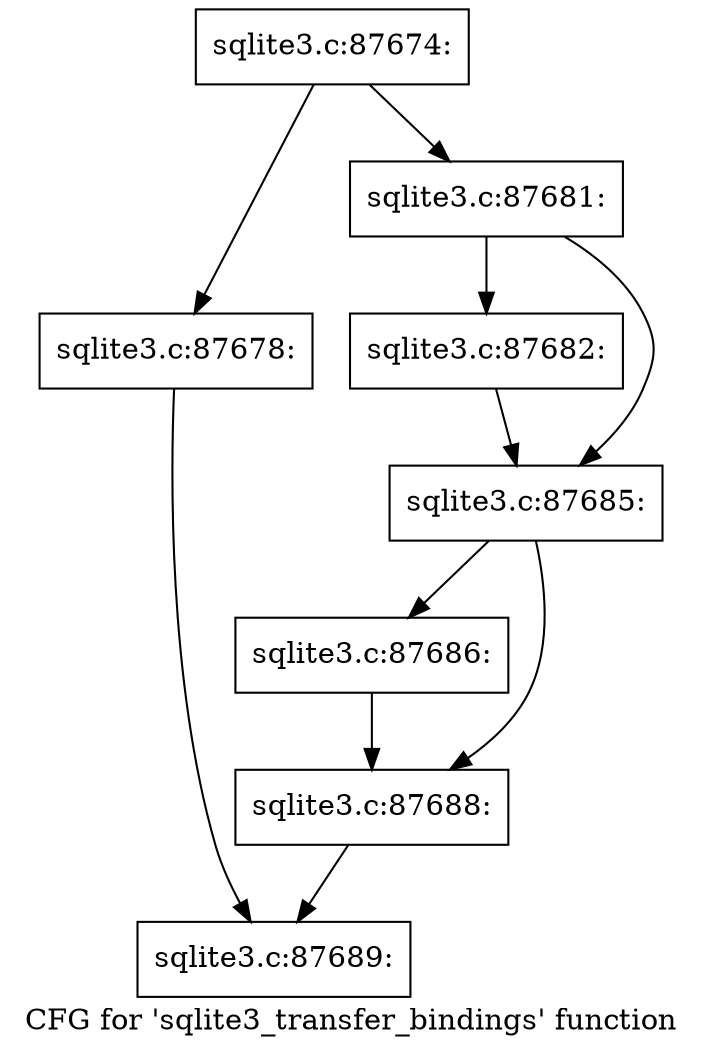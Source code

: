 digraph "CFG for 'sqlite3_transfer_bindings' function" {
	label="CFG for 'sqlite3_transfer_bindings' function";

	Node0x55c0f55ad480 [shape=record,label="{sqlite3.c:87674:}"];
	Node0x55c0f55ad480 -> Node0x55c0f5d0eac0;
	Node0x55c0f55ad480 -> Node0x55c0f5d0eb10;
	Node0x55c0f5d0eac0 [shape=record,label="{sqlite3.c:87678:}"];
	Node0x55c0f5d0eac0 -> Node0x55c0f5d0c570;
	Node0x55c0f5d0eb10 [shape=record,label="{sqlite3.c:87681:}"];
	Node0x55c0f5d0eb10 -> Node0x55c0f5d0f4e0;
	Node0x55c0f5d0eb10 -> Node0x55c0f5d0f530;
	Node0x55c0f5d0f4e0 [shape=record,label="{sqlite3.c:87682:}"];
	Node0x55c0f5d0f4e0 -> Node0x55c0f5d0f530;
	Node0x55c0f5d0f530 [shape=record,label="{sqlite3.c:87685:}"];
	Node0x55c0f5d0f530 -> Node0x55c0f5d0ff10;
	Node0x55c0f5d0f530 -> Node0x55c0f5d0ff60;
	Node0x55c0f5d0ff10 [shape=record,label="{sqlite3.c:87686:}"];
	Node0x55c0f5d0ff10 -> Node0x55c0f5d0ff60;
	Node0x55c0f5d0ff60 [shape=record,label="{sqlite3.c:87688:}"];
	Node0x55c0f5d0ff60 -> Node0x55c0f5d0c570;
	Node0x55c0f5d0c570 [shape=record,label="{sqlite3.c:87689:}"];
}
